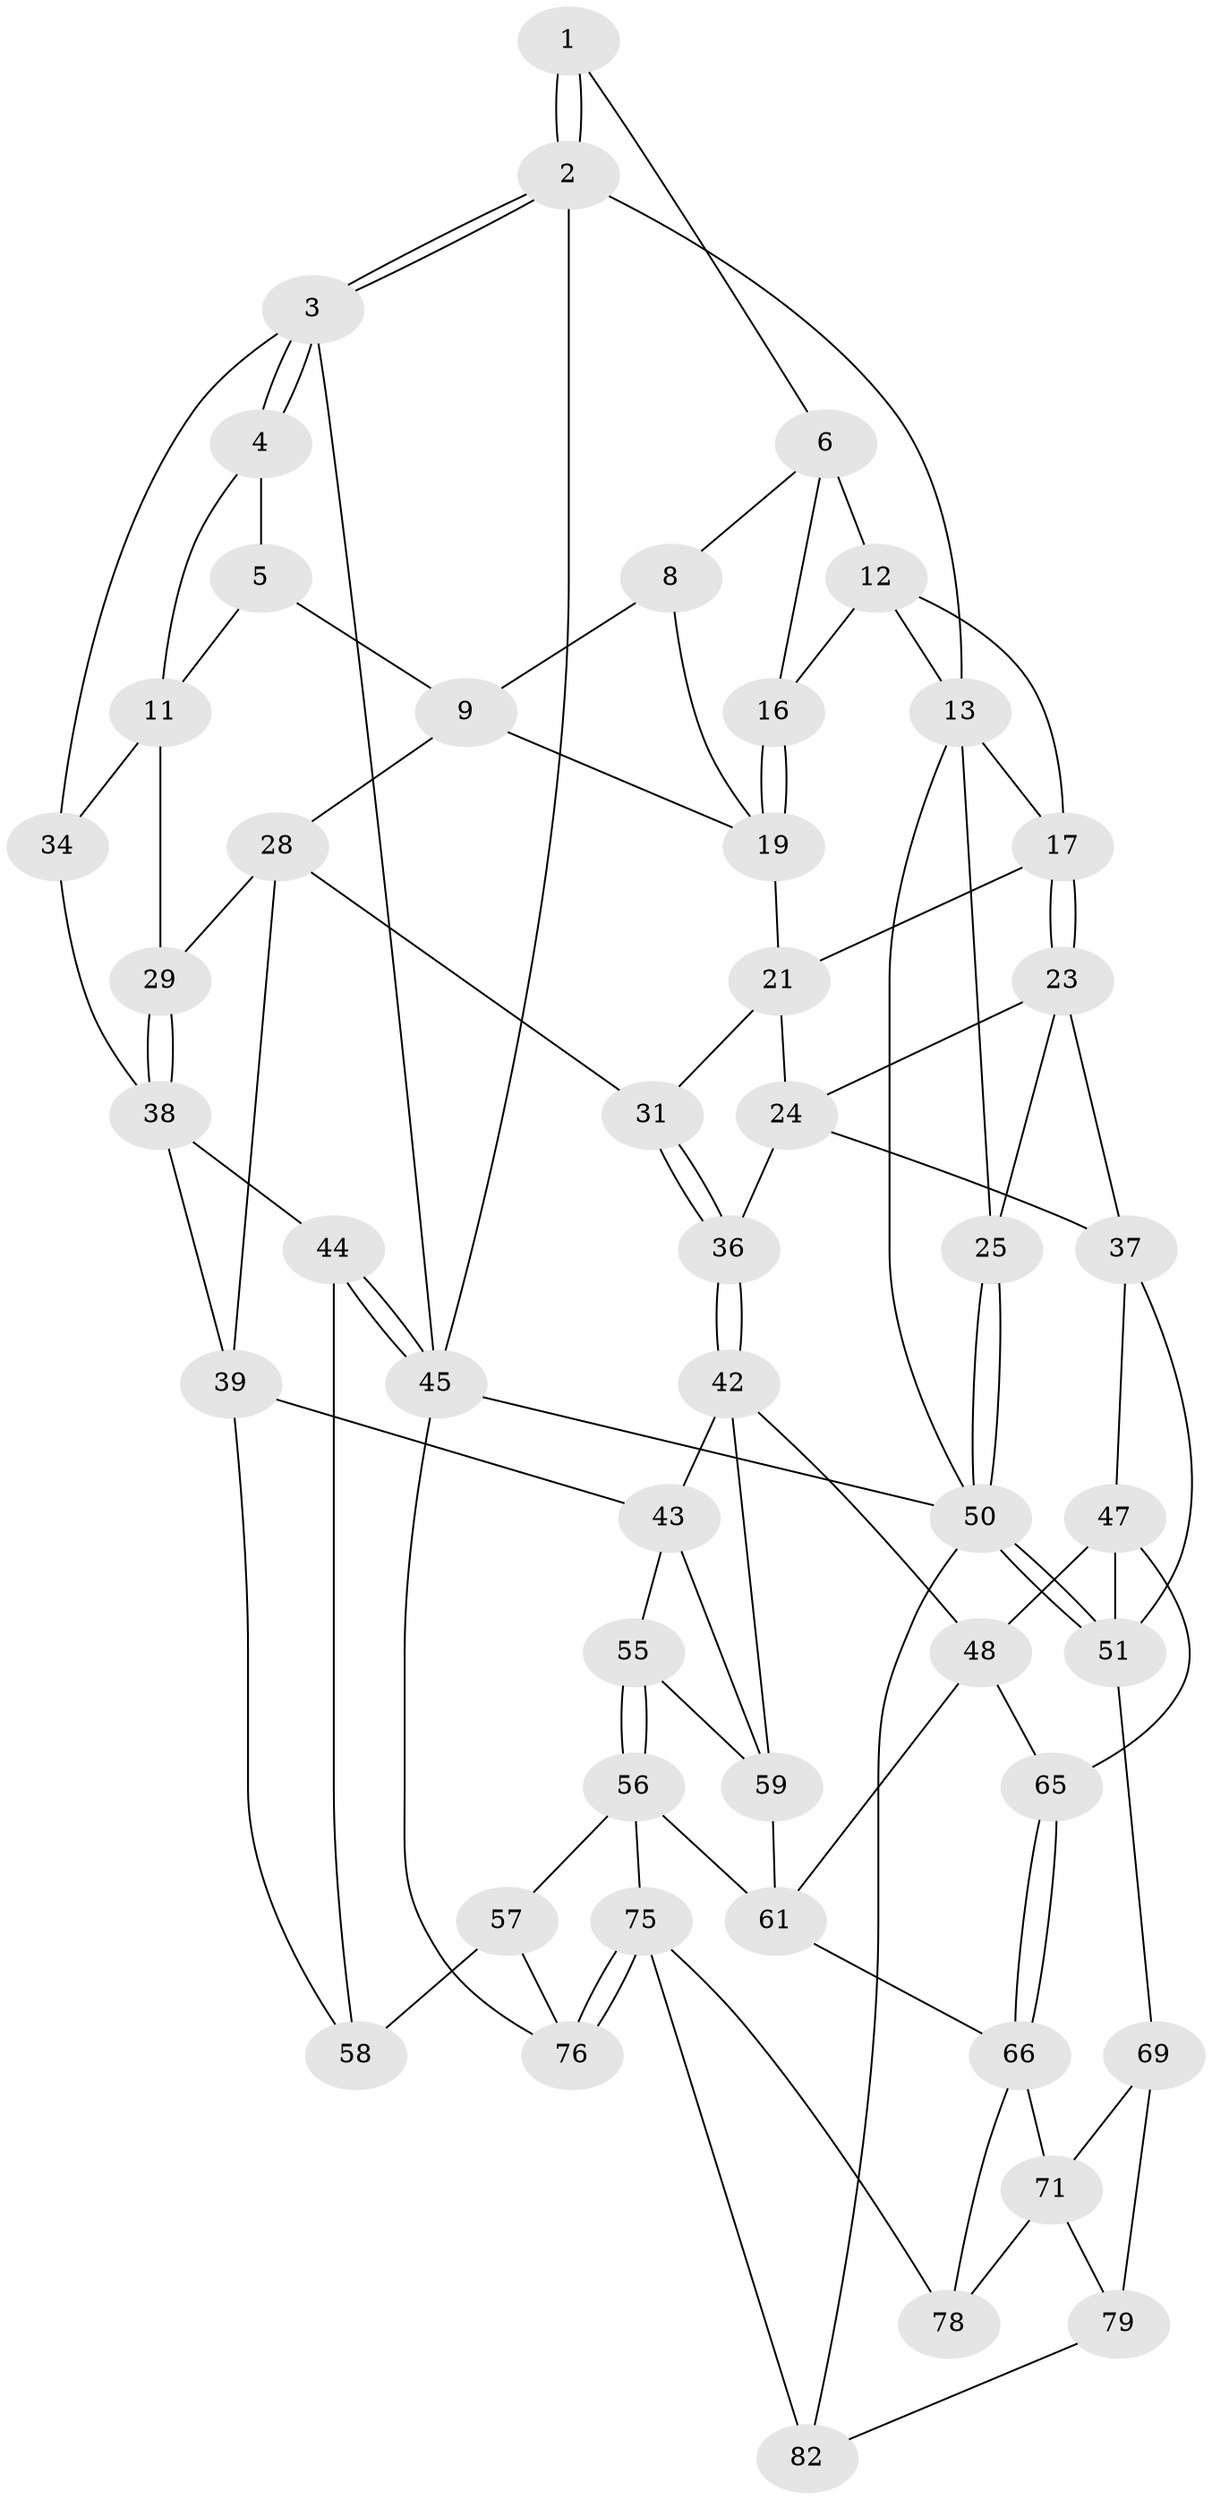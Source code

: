 // original degree distribution, {3: 0.024390243902439025, 6: 0.2073170731707317, 5: 0.5365853658536586, 4: 0.23170731707317074}
// Generated by graph-tools (version 1.1) at 2025/42/03/06/25 10:42:29]
// undirected, 49 vertices, 103 edges
graph export_dot {
graph [start="1"]
  node [color=gray90,style=filled];
  1 [pos="+0.2038559458308821+0"];
  2 [pos="+0+0"];
  3 [pos="+0+0.07096056755922897",super="+33"];
  4 [pos="+0.05296234496937385+0.03154449197948531"];
  5 [pos="+0.14065118438926097+0",super="+10"];
  6 [pos="+0.340411299884451+0",super="+7"];
  8 [pos="+0.29546608953723713+0.12186084121780623"];
  9 [pos="+0.23853121222963777+0.1886015859487851",super="+27"];
  11 [pos="+0.04506256731218131+0.22871627558022262",super="+30"];
  12 [pos="+0.6900493408676827+0",super="+15"];
  13 [pos="+1+0",super="+14"];
  16 [pos="+0.5169256125827518+0.15027024054053234"];
  17 [pos="+0.8173759683391981+0.11276808627402292",super="+18"];
  19 [pos="+0.49632886617524774+0.2742453242797691",super="+20"];
  21 [pos="+0.6738276236897937+0.26075679387511896",super="+22"];
  23 [pos="+0.8406196916440263+0.23310135596422227",super="+26"];
  24 [pos="+0.7163833836025386+0.3207238282009753",super="+35"];
  25 [pos="+1+0.2860708501793524"];
  28 [pos="+0.2722536215577316+0.36701551744364574",super="+32"];
  29 [pos="+0.1476074499938745+0.39276757422337244"];
  31 [pos="+0.5108909020437955+0.36648471735011734"];
  34 [pos="+0+0.2490624244982186"];
  36 [pos="+0.5628732340497049+0.43316234988409624"];
  37 [pos="+0.8341492629773533+0.47486155863159607",super="+46"];
  38 [pos="+0.11978761477274777+0.4697152277366157",super="+41"];
  39 [pos="+0.3216643865538295+0.48209807949308536",super="+40"];
  42 [pos="+0.5547473939003456+0.5093880440288608",super="+49"];
  43 [pos="+0.424784465242863+0.5637240231206567",super="+54"];
  44 [pos="+0+0.6533983655421748"];
  45 [pos="+0+0.6662432414611408",super="+52"];
  47 [pos="+0.7320687355177952+0.5774742287106865",super="+64"];
  48 [pos="+0.6316199200696524+0.6109994512573899",super="+60"];
  50 [pos="+1+0.7259929797908896",super="+53"];
  51 [pos="+1+0.7178791896403983",super="+63"];
  55 [pos="+0.3854408621919139+0.697227843963966"];
  56 [pos="+0.35250212702362393+0.7093542093651864",super="+72"];
  57 [pos="+0.25236634342489667+0.7022838054198961",super="+74"];
  58 [pos="+0.21777026266123112+0.679194869254386",super="+73"];
  59 [pos="+0.5103542443134219+0.6234748489711659",super="+62"];
  61 [pos="+0.479448243821538+0.7327891144598145",super="+68"];
  65 [pos="+0.653757452114749+0.7131198630964901"];
  66 [pos="+0.6503725842916162+0.7713784122786422",super="+67"];
  69 [pos="+0.89190476426528+0.8222242784524946",super="+70"];
  71 [pos="+0.6744772813446426+0.7928726923425854",super="+77"];
  75 [pos="+0.37602437510111597+1",super="+80"];
  76 [pos="+0.27208994866586633+1"];
  78 [pos="+0.6008982773863543+0.895624975067915"];
  79 [pos="+0.7026842053006246+0.8830537567500129",super="+81"];
  82 [pos="+0.7387653028465209+1"];
  1 -- 2;
  1 -- 2;
  1 -- 6;
  2 -- 3;
  2 -- 3;
  2 -- 13;
  2 -- 45;
  3 -- 4;
  3 -- 4;
  3 -- 34;
  3 -- 45;
  4 -- 5;
  4 -- 11;
  5 -- 9;
  5 -- 11;
  6 -- 12;
  6 -- 8;
  6 -- 16;
  8 -- 9;
  8 -- 19;
  9 -- 19;
  9 -- 28;
  11 -- 34;
  11 -- 29;
  12 -- 13;
  12 -- 16;
  12 -- 17;
  13 -- 17;
  13 -- 25;
  13 -- 50;
  16 -- 19;
  16 -- 19;
  17 -- 23;
  17 -- 23;
  17 -- 21;
  19 -- 21;
  21 -- 24;
  21 -- 31;
  23 -- 24;
  23 -- 25;
  23 -- 37;
  24 -- 36;
  24 -- 37;
  25 -- 50;
  25 -- 50;
  28 -- 29;
  28 -- 39;
  28 -- 31;
  29 -- 38;
  29 -- 38;
  31 -- 36;
  31 -- 36;
  34 -- 38;
  36 -- 42;
  36 -- 42;
  37 -- 51;
  37 -- 47;
  38 -- 44;
  38 -- 39;
  39 -- 43;
  39 -- 58;
  42 -- 43;
  42 -- 48;
  42 -- 59;
  43 -- 59;
  43 -- 55;
  44 -- 45;
  44 -- 45;
  44 -- 58;
  45 -- 50;
  45 -- 76;
  47 -- 48;
  47 -- 65;
  47 -- 51;
  48 -- 65;
  48 -- 61;
  50 -- 51;
  50 -- 51;
  50 -- 82;
  51 -- 69;
  55 -- 56;
  55 -- 56;
  55 -- 59;
  56 -- 57;
  56 -- 75;
  56 -- 61;
  57 -- 58 [weight=2];
  57 -- 76;
  59 -- 61;
  61 -- 66;
  65 -- 66;
  65 -- 66;
  66 -- 71;
  66 -- 78;
  69 -- 71;
  69 -- 79 [weight=2];
  71 -- 79;
  71 -- 78;
  75 -- 76;
  75 -- 76;
  75 -- 82;
  75 -- 78;
  79 -- 82;
}
